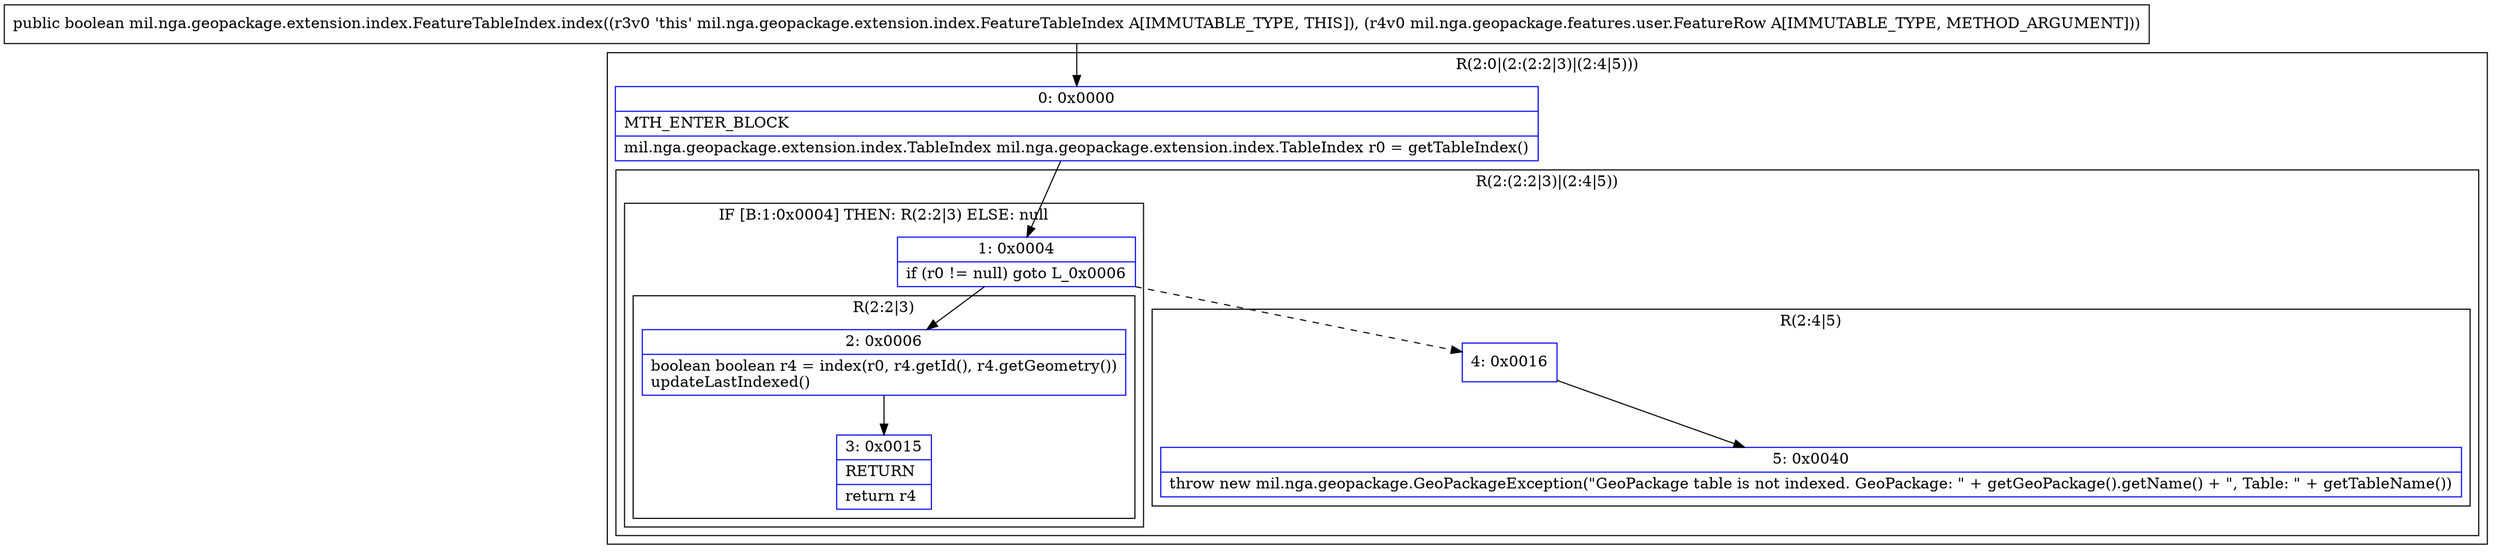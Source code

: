 digraph "CFG formil.nga.geopackage.extension.index.FeatureTableIndex.index(Lmil\/nga\/geopackage\/features\/user\/FeatureRow;)Z" {
subgraph cluster_Region_1082011777 {
label = "R(2:0|(2:(2:2|3)|(2:4|5)))";
node [shape=record,color=blue];
Node_0 [shape=record,label="{0\:\ 0x0000|MTH_ENTER_BLOCK\l|mil.nga.geopackage.extension.index.TableIndex mil.nga.geopackage.extension.index.TableIndex r0 = getTableIndex()\l}"];
subgraph cluster_Region_689842715 {
label = "R(2:(2:2|3)|(2:4|5))";
node [shape=record,color=blue];
subgraph cluster_IfRegion_992419610 {
label = "IF [B:1:0x0004] THEN: R(2:2|3) ELSE: null";
node [shape=record,color=blue];
Node_1 [shape=record,label="{1\:\ 0x0004|if (r0 != null) goto L_0x0006\l}"];
subgraph cluster_Region_1377156939 {
label = "R(2:2|3)";
node [shape=record,color=blue];
Node_2 [shape=record,label="{2\:\ 0x0006|boolean boolean r4 = index(r0, r4.getId(), r4.getGeometry())\lupdateLastIndexed()\l}"];
Node_3 [shape=record,label="{3\:\ 0x0015|RETURN\l|return r4\l}"];
}
}
subgraph cluster_Region_423236835 {
label = "R(2:4|5)";
node [shape=record,color=blue];
Node_4 [shape=record,label="{4\:\ 0x0016}"];
Node_5 [shape=record,label="{5\:\ 0x0040|throw new mil.nga.geopackage.GeoPackageException(\"GeoPackage table is not indexed. GeoPackage: \" + getGeoPackage().getName() + \", Table: \" + getTableName())\l}"];
}
}
}
MethodNode[shape=record,label="{public boolean mil.nga.geopackage.extension.index.FeatureTableIndex.index((r3v0 'this' mil.nga.geopackage.extension.index.FeatureTableIndex A[IMMUTABLE_TYPE, THIS]), (r4v0 mil.nga.geopackage.features.user.FeatureRow A[IMMUTABLE_TYPE, METHOD_ARGUMENT])) }"];
MethodNode -> Node_0;
Node_0 -> Node_1;
Node_1 -> Node_2;
Node_1 -> Node_4[style=dashed];
Node_2 -> Node_3;
Node_4 -> Node_5;
}


